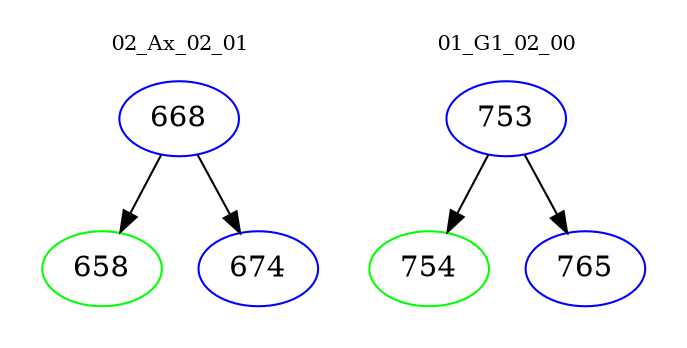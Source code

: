 digraph{
subgraph cluster_0 {
color = white
label = "02_Ax_02_01";
fontsize=10;
T0_668 [label="668", color="blue"]
T0_668 -> T0_658 [color="black"]
T0_658 [label="658", color="green"]
T0_668 -> T0_674 [color="black"]
T0_674 [label="674", color="blue"]
}
subgraph cluster_1 {
color = white
label = "01_G1_02_00";
fontsize=10;
T1_753 [label="753", color="blue"]
T1_753 -> T1_754 [color="black"]
T1_754 [label="754", color="green"]
T1_753 -> T1_765 [color="black"]
T1_765 [label="765", color="blue"]
}
}
